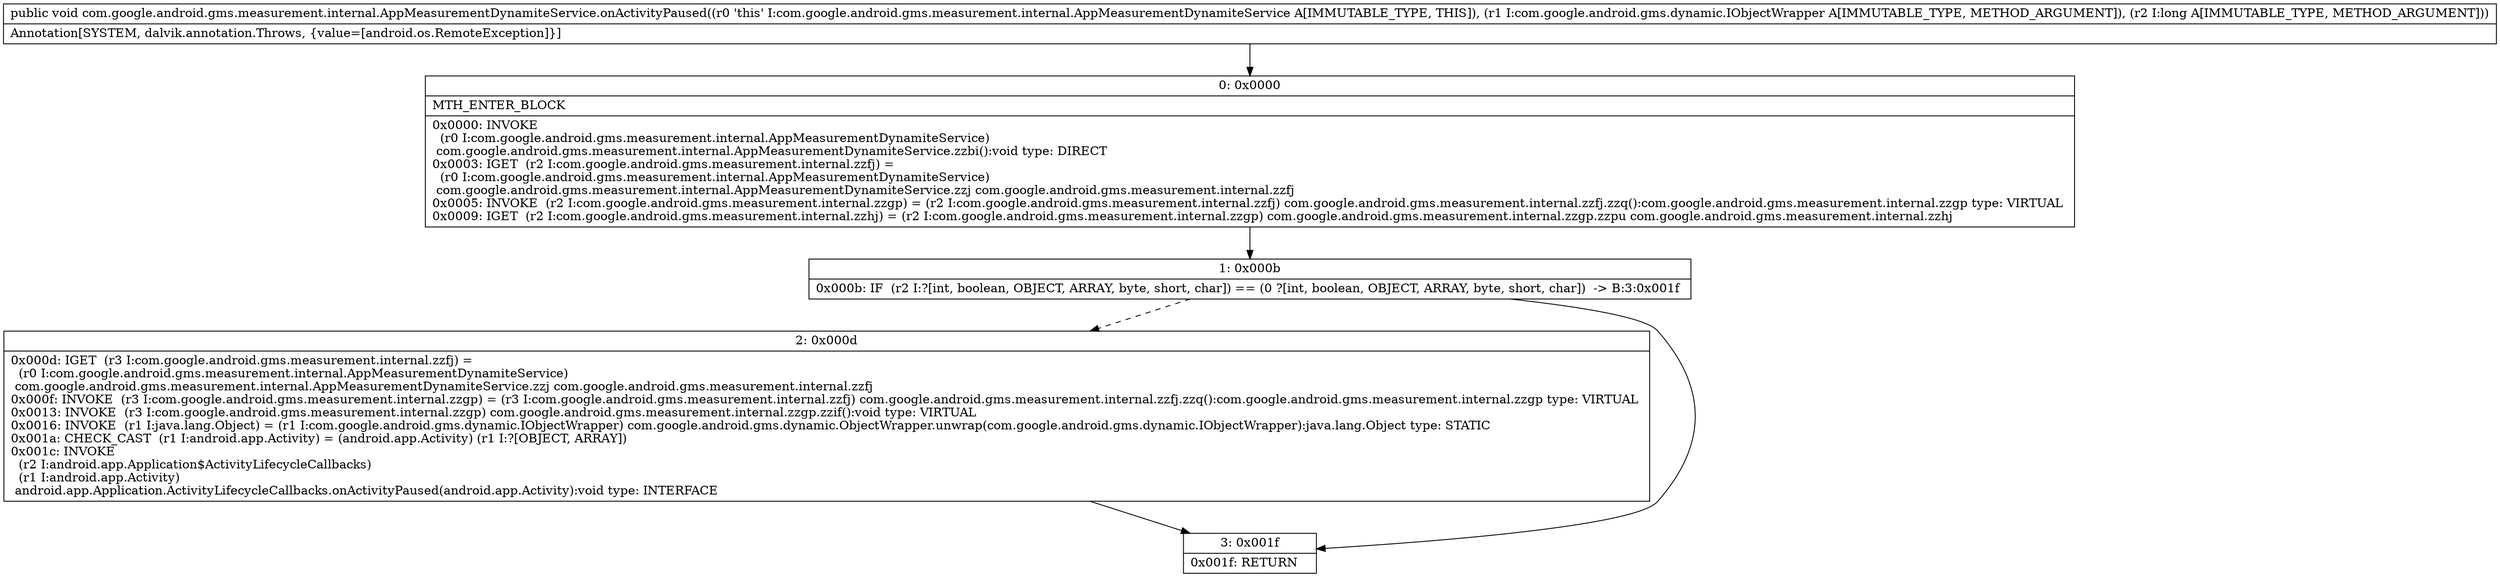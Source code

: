 digraph "CFG forcom.google.android.gms.measurement.internal.AppMeasurementDynamiteService.onActivityPaused(Lcom\/google\/android\/gms\/dynamic\/IObjectWrapper;J)V" {
Node_0 [shape=record,label="{0\:\ 0x0000|MTH_ENTER_BLOCK\l|0x0000: INVOKE  \l  (r0 I:com.google.android.gms.measurement.internal.AppMeasurementDynamiteService)\l com.google.android.gms.measurement.internal.AppMeasurementDynamiteService.zzbi():void type: DIRECT \l0x0003: IGET  (r2 I:com.google.android.gms.measurement.internal.zzfj) = \l  (r0 I:com.google.android.gms.measurement.internal.AppMeasurementDynamiteService)\l com.google.android.gms.measurement.internal.AppMeasurementDynamiteService.zzj com.google.android.gms.measurement.internal.zzfj \l0x0005: INVOKE  (r2 I:com.google.android.gms.measurement.internal.zzgp) = (r2 I:com.google.android.gms.measurement.internal.zzfj) com.google.android.gms.measurement.internal.zzfj.zzq():com.google.android.gms.measurement.internal.zzgp type: VIRTUAL \l0x0009: IGET  (r2 I:com.google.android.gms.measurement.internal.zzhj) = (r2 I:com.google.android.gms.measurement.internal.zzgp) com.google.android.gms.measurement.internal.zzgp.zzpu com.google.android.gms.measurement.internal.zzhj \l}"];
Node_1 [shape=record,label="{1\:\ 0x000b|0x000b: IF  (r2 I:?[int, boolean, OBJECT, ARRAY, byte, short, char]) == (0 ?[int, boolean, OBJECT, ARRAY, byte, short, char])  \-\> B:3:0x001f \l}"];
Node_2 [shape=record,label="{2\:\ 0x000d|0x000d: IGET  (r3 I:com.google.android.gms.measurement.internal.zzfj) = \l  (r0 I:com.google.android.gms.measurement.internal.AppMeasurementDynamiteService)\l com.google.android.gms.measurement.internal.AppMeasurementDynamiteService.zzj com.google.android.gms.measurement.internal.zzfj \l0x000f: INVOKE  (r3 I:com.google.android.gms.measurement.internal.zzgp) = (r3 I:com.google.android.gms.measurement.internal.zzfj) com.google.android.gms.measurement.internal.zzfj.zzq():com.google.android.gms.measurement.internal.zzgp type: VIRTUAL \l0x0013: INVOKE  (r3 I:com.google.android.gms.measurement.internal.zzgp) com.google.android.gms.measurement.internal.zzgp.zzif():void type: VIRTUAL \l0x0016: INVOKE  (r1 I:java.lang.Object) = (r1 I:com.google.android.gms.dynamic.IObjectWrapper) com.google.android.gms.dynamic.ObjectWrapper.unwrap(com.google.android.gms.dynamic.IObjectWrapper):java.lang.Object type: STATIC \l0x001a: CHECK_CAST  (r1 I:android.app.Activity) = (android.app.Activity) (r1 I:?[OBJECT, ARRAY]) \l0x001c: INVOKE  \l  (r2 I:android.app.Application$ActivityLifecycleCallbacks)\l  (r1 I:android.app.Activity)\l android.app.Application.ActivityLifecycleCallbacks.onActivityPaused(android.app.Activity):void type: INTERFACE \l}"];
Node_3 [shape=record,label="{3\:\ 0x001f|0x001f: RETURN   \l}"];
MethodNode[shape=record,label="{public void com.google.android.gms.measurement.internal.AppMeasurementDynamiteService.onActivityPaused((r0 'this' I:com.google.android.gms.measurement.internal.AppMeasurementDynamiteService A[IMMUTABLE_TYPE, THIS]), (r1 I:com.google.android.gms.dynamic.IObjectWrapper A[IMMUTABLE_TYPE, METHOD_ARGUMENT]), (r2 I:long A[IMMUTABLE_TYPE, METHOD_ARGUMENT]))  | Annotation[SYSTEM, dalvik.annotation.Throws, \{value=[android.os.RemoteException]\}]\l}"];
MethodNode -> Node_0;
Node_0 -> Node_1;
Node_1 -> Node_2[style=dashed];
Node_1 -> Node_3;
Node_2 -> Node_3;
}

